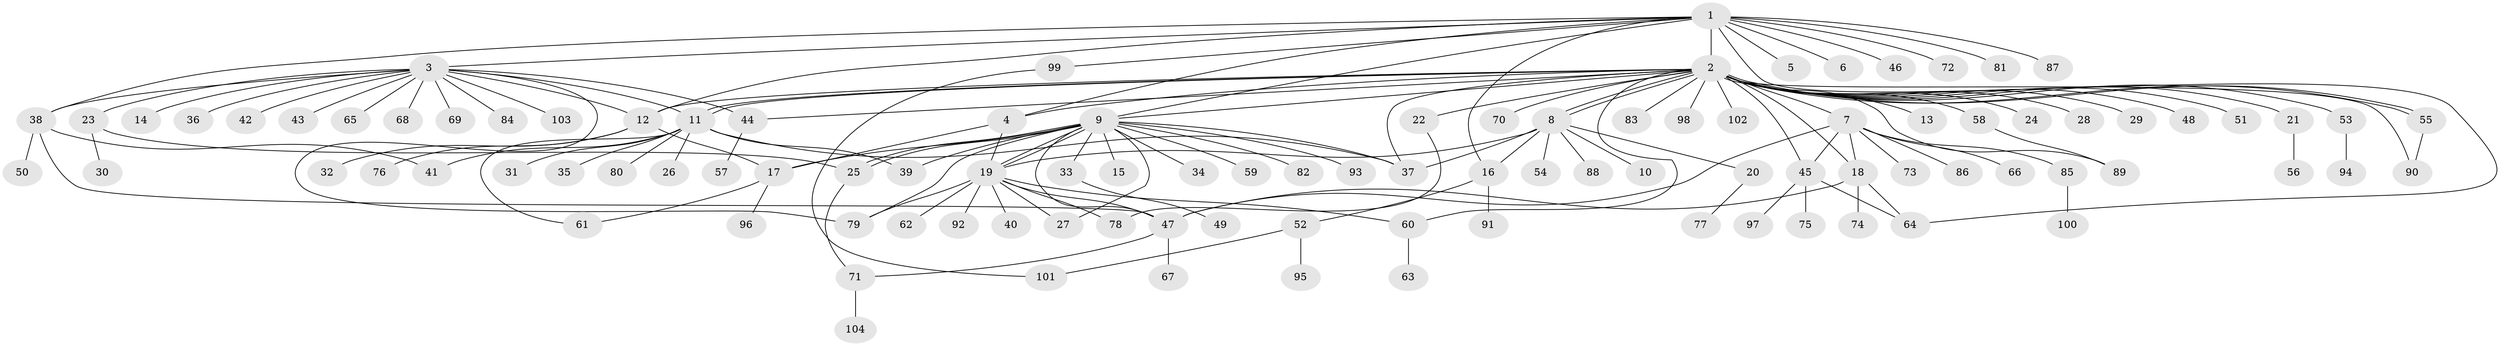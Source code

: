 // Generated by graph-tools (version 1.1) at 2025/35/03/09/25 02:35:19]
// undirected, 104 vertices, 144 edges
graph export_dot {
graph [start="1"]
  node [color=gray90,style=filled];
  1;
  2;
  3;
  4;
  5;
  6;
  7;
  8;
  9;
  10;
  11;
  12;
  13;
  14;
  15;
  16;
  17;
  18;
  19;
  20;
  21;
  22;
  23;
  24;
  25;
  26;
  27;
  28;
  29;
  30;
  31;
  32;
  33;
  34;
  35;
  36;
  37;
  38;
  39;
  40;
  41;
  42;
  43;
  44;
  45;
  46;
  47;
  48;
  49;
  50;
  51;
  52;
  53;
  54;
  55;
  56;
  57;
  58;
  59;
  60;
  61;
  62;
  63;
  64;
  65;
  66;
  67;
  68;
  69;
  70;
  71;
  72;
  73;
  74;
  75;
  76;
  77;
  78;
  79;
  80;
  81;
  82;
  83;
  84;
  85;
  86;
  87;
  88;
  89;
  90;
  91;
  92;
  93;
  94;
  95;
  96;
  97;
  98;
  99;
  100;
  101;
  102;
  103;
  104;
  1 -- 2;
  1 -- 3;
  1 -- 4;
  1 -- 5;
  1 -- 6;
  1 -- 9;
  1 -- 12;
  1 -- 16;
  1 -- 38;
  1 -- 46;
  1 -- 64;
  1 -- 72;
  1 -- 81;
  1 -- 87;
  1 -- 99;
  2 -- 4;
  2 -- 7;
  2 -- 8;
  2 -- 8;
  2 -- 9;
  2 -- 11;
  2 -- 11;
  2 -- 12;
  2 -- 13;
  2 -- 18;
  2 -- 21;
  2 -- 22;
  2 -- 24;
  2 -- 28;
  2 -- 29;
  2 -- 37;
  2 -- 44;
  2 -- 45;
  2 -- 48;
  2 -- 51;
  2 -- 53;
  2 -- 55;
  2 -- 55;
  2 -- 58;
  2 -- 60;
  2 -- 70;
  2 -- 83;
  2 -- 89;
  2 -- 90;
  2 -- 98;
  2 -- 102;
  3 -- 11;
  3 -- 12;
  3 -- 14;
  3 -- 23;
  3 -- 36;
  3 -- 38;
  3 -- 42;
  3 -- 43;
  3 -- 44;
  3 -- 65;
  3 -- 68;
  3 -- 69;
  3 -- 79;
  3 -- 84;
  3 -- 103;
  4 -- 17;
  4 -- 19;
  7 -- 18;
  7 -- 45;
  7 -- 47;
  7 -- 66;
  7 -- 73;
  7 -- 85;
  7 -- 86;
  8 -- 10;
  8 -- 16;
  8 -- 19;
  8 -- 20;
  8 -- 37;
  8 -- 54;
  8 -- 88;
  9 -- 15;
  9 -- 17;
  9 -- 19;
  9 -- 19;
  9 -- 25;
  9 -- 25;
  9 -- 27;
  9 -- 33;
  9 -- 34;
  9 -- 37;
  9 -- 39;
  9 -- 47;
  9 -- 59;
  9 -- 79;
  9 -- 82;
  9 -- 93;
  11 -- 26;
  11 -- 31;
  11 -- 35;
  11 -- 37;
  11 -- 39;
  11 -- 41;
  11 -- 61;
  11 -- 80;
  12 -- 17;
  12 -- 32;
  12 -- 76;
  16 -- 52;
  16 -- 91;
  17 -- 61;
  17 -- 96;
  18 -- 47;
  18 -- 64;
  18 -- 74;
  19 -- 27;
  19 -- 40;
  19 -- 47;
  19 -- 60;
  19 -- 62;
  19 -- 78;
  19 -- 79;
  19 -- 92;
  20 -- 77;
  21 -- 56;
  22 -- 78;
  23 -- 25;
  23 -- 30;
  25 -- 71;
  33 -- 49;
  38 -- 41;
  38 -- 47;
  38 -- 50;
  44 -- 57;
  45 -- 64;
  45 -- 75;
  45 -- 97;
  47 -- 67;
  47 -- 71;
  52 -- 95;
  52 -- 101;
  53 -- 94;
  55 -- 90;
  58 -- 89;
  60 -- 63;
  71 -- 104;
  85 -- 100;
  99 -- 101;
}
